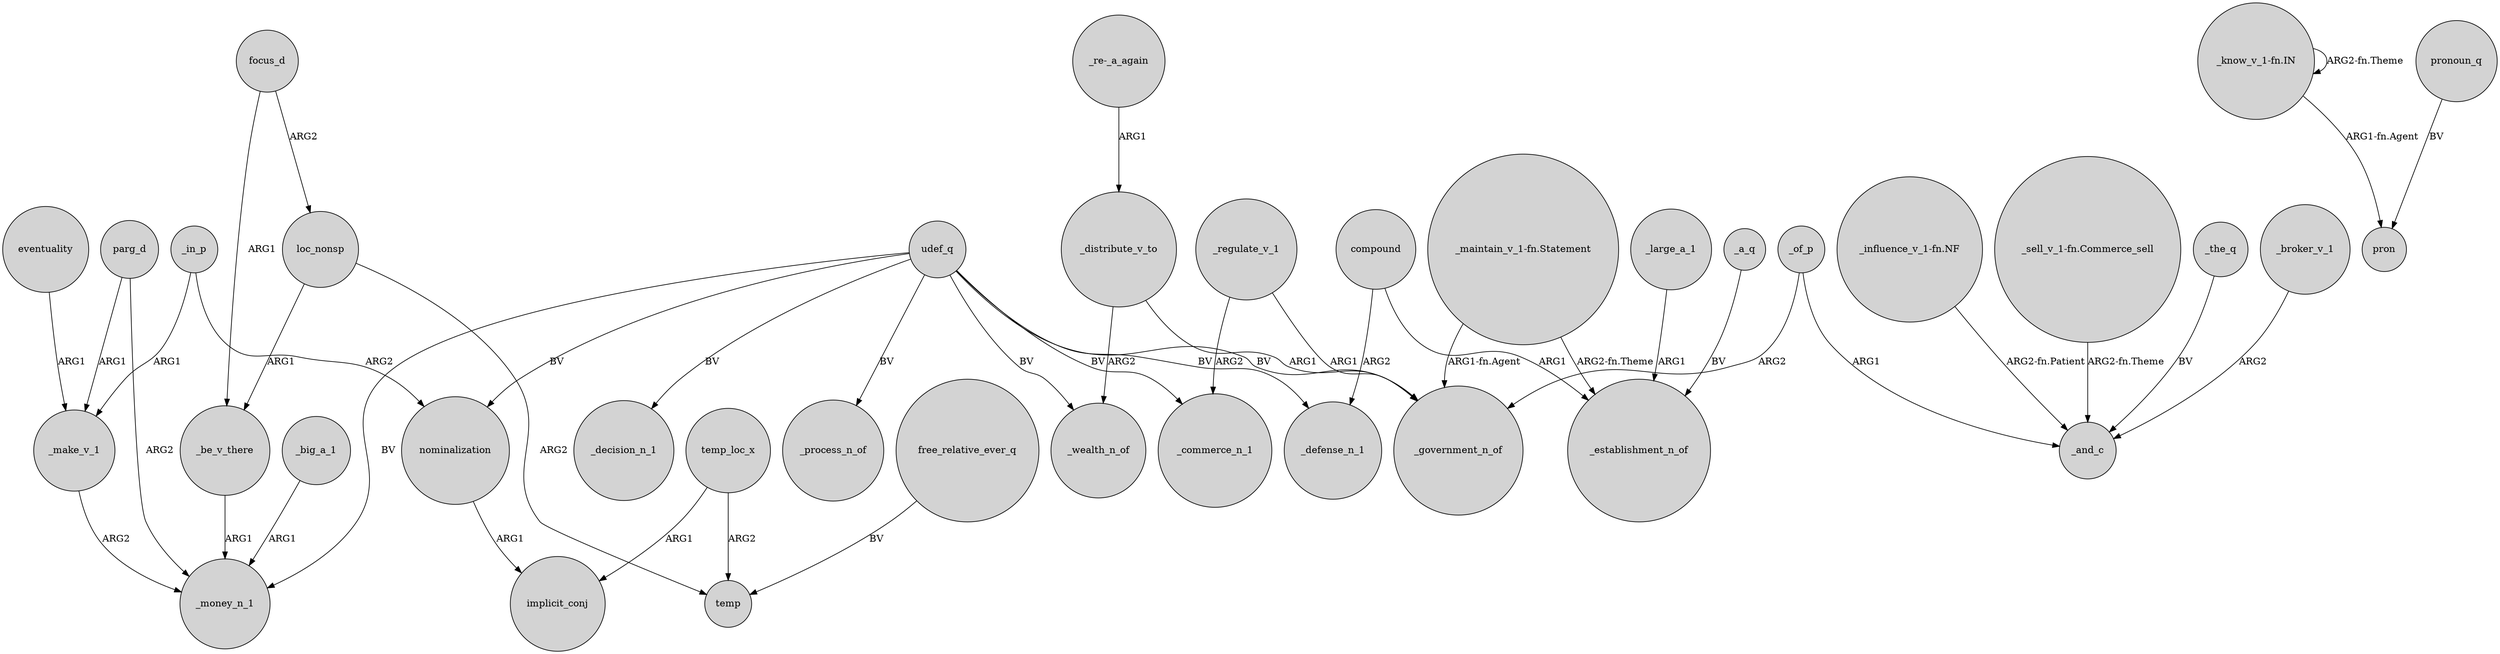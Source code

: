 digraph {
	node [shape=circle style=filled]
	_the_q -> _and_c [label=BV]
	_of_p -> _government_n_of [label=ARG2]
	focus_d -> loc_nonsp [label=ARG2]
	udef_q -> _money_n_1 [label=BV]
	"_maintain_v_1-fn.Statement" -> _government_n_of [label="ARG1-fn.Agent"]
	_a_q -> _establishment_n_of [label=BV]
	udef_q -> _government_n_of [label=BV]
	_big_a_1 -> _money_n_1 [label=ARG1]
	"_know_v_1-fn.IN" -> "_know_v_1-fn.IN" [label="ARG2-fn.Theme"]
	udef_q -> _process_n_of [label=BV]
	_distribute_v_to -> _government_n_of [label=ARG1]
	"_maintain_v_1-fn.Statement" -> _establishment_n_of [label="ARG2-fn.Theme"]
	loc_nonsp -> _be_v_there [label=ARG1]
	"_know_v_1-fn.IN" -> pron [label="ARG1-fn.Agent"]
	_distribute_v_to -> _wealth_n_of [label=ARG2]
	compound -> _defense_n_1 [label=ARG2]
	udef_q -> _commerce_n_1 [label=BV]
	udef_q -> _wealth_n_of [label=BV]
	_broker_v_1 -> _and_c [label=ARG2]
	_regulate_v_1 -> _government_n_of [label=ARG1]
	_large_a_1 -> _establishment_n_of [label=ARG1]
	nominalization -> implicit_conj [label=ARG1]
	parg_d -> _money_n_1 [label=ARG2]
	pronoun_q -> pron [label=BV]
	temp_loc_x -> temp [label=ARG2]
	loc_nonsp -> temp [label=ARG2]
	compound -> _establishment_n_of [label=ARG1]
	udef_q -> _defense_n_1 [label=BV]
	"_influence_v_1-fn.NF" -> _and_c [label="ARG2-fn.Patient"]
	"_sell_v_1-fn.Commerce_sell" -> _and_c [label="ARG2-fn.Theme"]
	temp_loc_x -> implicit_conj [label=ARG1]
	_in_p -> _make_v_1 [label=ARG1]
	_of_p -> _and_c [label=ARG1]
	udef_q -> nominalization [label=BV]
	focus_d -> _be_v_there [label=ARG1]
	free_relative_ever_q -> temp [label=BV]
	_make_v_1 -> _money_n_1 [label=ARG2]
	udef_q -> _decision_n_1 [label=BV]
	parg_d -> _make_v_1 [label=ARG1]
	_be_v_there -> _money_n_1 [label=ARG1]
	_regulate_v_1 -> _commerce_n_1 [label=ARG2]
	"_re-_a_again" -> _distribute_v_to [label=ARG1]
	_in_p -> nominalization [label=ARG2]
	eventuality -> _make_v_1 [label=ARG1]
}
